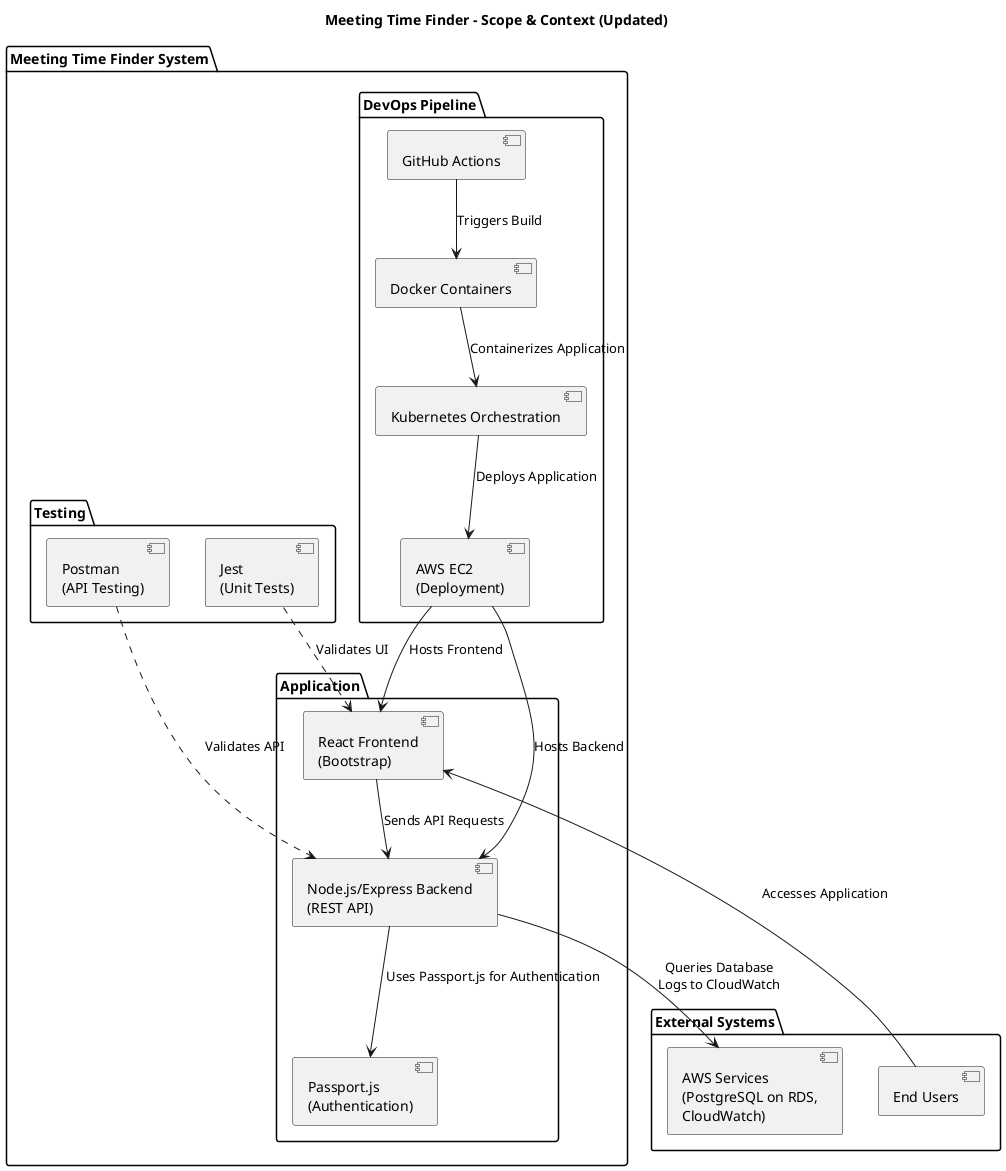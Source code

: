 @startuml
title Meeting Time Finder - Scope & Context (Updated)

package "External Systems" {
  [End Users] as UE
  [AWS Services\n(PostgreSQL on RDS,\nCloudWatch)] as AWS
}

package "Meeting Time Finder System" {
  package "DevOps Pipeline" {
     [GitHub Actions] as CI
     [Docker Containers] as Docker
     [Kubernetes Orchestration] as K8s
     [AWS EC2\n(Deployment)] as EC2
  }
  package "Application" {
     [React Frontend\n(Bootstrap)] as FE
     [Node.js/Express Backend\n(REST API)] as BE
     [Passport.js\n(Authentication)] as Auth
  }
  package "Testing" {
     [Jest\n(Unit Tests)] as Jest
     [Postman\n(API Testing)] as PM
  }
}

UE --> FE : "Accesses Application"
FE --> BE : "Sends API Requests"
BE --> Auth : "Uses Passport.js for Authentication"
BE --> AWS : "Queries Database\nLogs to CloudWatch"

CI --> Docker : "Triggers Build"
Docker --> K8s : "Containerizes Application"
K8s --> EC2 : "Deploys Application"
EC2 --> FE : "Hosts Frontend"
EC2 --> BE : "Hosts Backend"

Jest ..> FE : "Validates UI"
PM ..> BE : "Validates API"

@enduml

